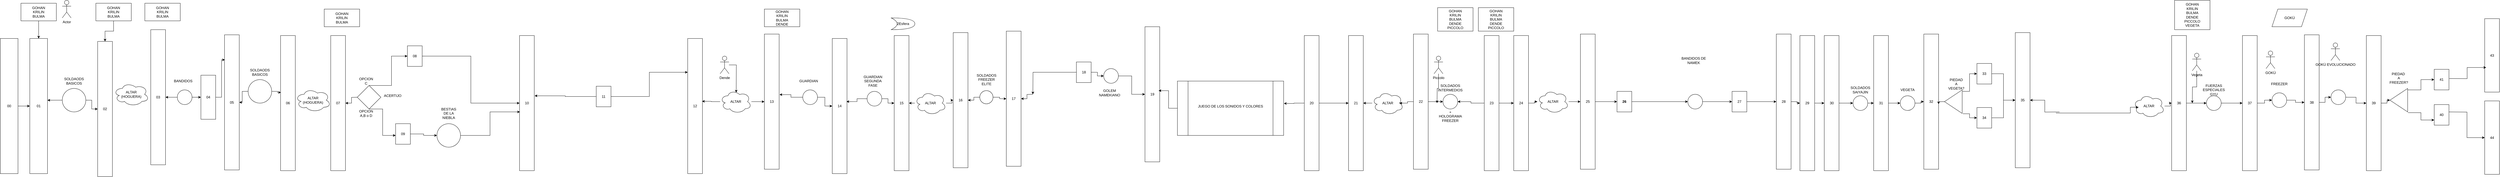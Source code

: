 <mxfile version="27.0.9">
  <diagram name="Página-1" id="v7uTeOr8I_lq8m4iilkw">
    <mxGraphModel dx="2135" dy="1971" grid="1" gridSize="10" guides="1" tooltips="1" connect="1" arrows="1" fold="1" page="1" pageScale="1" pageWidth="827" pageHeight="1169" math="0" shadow="0">
      <root>
        <mxCell id="0" />
        <mxCell id="1" parent="0" />
        <mxCell id="aoiIvWKllZCUMls8HDCo-1" value="01" style="rounded=0;whiteSpace=wrap;html=1;" parent="1" vertex="1">
          <mxGeometry x="70" y="60" width="60" height="460" as="geometry" />
        </mxCell>
        <mxCell id="aoiIvWKllZCUMls8HDCo-3" value="02" style="rounded=0;whiteSpace=wrap;html=1;" parent="1" vertex="1">
          <mxGeometry x="300" y="70" width="50" height="460" as="geometry" />
        </mxCell>
        <mxCell id="aoiIvWKllZCUMls8HDCo-5" style="edgeStyle=orthogonalEdgeStyle;rounded=0;orthogonalLoop=1;jettySize=auto;html=1;entryX=0.5;entryY=0;entryDx=0;entryDy=0;" parent="1" source="aoiIvWKllZCUMls8HDCo-4" target="aoiIvWKllZCUMls8HDCo-1" edge="1">
          <mxGeometry relative="1" as="geometry" />
        </mxCell>
        <mxCell id="aoiIvWKllZCUMls8HDCo-4" value="GOHAN&lt;br&gt;KRILIN&lt;div&gt;BULMA&lt;/div&gt;" style="rounded=0;whiteSpace=wrap;html=1;" parent="1" vertex="1">
          <mxGeometry x="40" y="-60" width="120" height="60" as="geometry" />
        </mxCell>
        <mxCell id="aoiIvWKllZCUMls8HDCo-7" style="edgeStyle=orthogonalEdgeStyle;rounded=0;orthogonalLoop=1;jettySize=auto;html=1;" parent="1" source="aoiIvWKllZCUMls8HDCo-6" target="aoiIvWKllZCUMls8HDCo-3" edge="1">
          <mxGeometry relative="1" as="geometry" />
        </mxCell>
        <mxCell id="aoiIvWKllZCUMls8HDCo-6" value="GOHAN&lt;br&gt;KRILIN&lt;div&gt;BULMA&lt;/div&gt;" style="rounded=0;whiteSpace=wrap;html=1;" parent="1" vertex="1">
          <mxGeometry x="294" y="-60" width="120" height="60" as="geometry" />
        </mxCell>
        <mxCell id="aoiIvWKllZCUMls8HDCo-13" style="edgeStyle=orthogonalEdgeStyle;rounded=0;orthogonalLoop=1;jettySize=auto;html=1;entryX=0;entryY=0.5;entryDx=0;entryDy=0;" parent="1" source="aoiIvWKllZCUMls8HDCo-11" target="aoiIvWKllZCUMls8HDCo-3" edge="1">
          <mxGeometry relative="1" as="geometry" />
        </mxCell>
        <mxCell id="aoiIvWKllZCUMls8HDCo-11" value="" style="ellipse;whiteSpace=wrap;html=1;aspect=fixed;" parent="1" vertex="1">
          <mxGeometry x="180" y="230" width="80" height="80" as="geometry" />
        </mxCell>
        <mxCell id="aoiIvWKllZCUMls8HDCo-14" style="edgeStyle=orthogonalEdgeStyle;rounded=0;orthogonalLoop=1;jettySize=auto;html=1;entryX=1;entryY=0.457;entryDx=0;entryDy=0;entryPerimeter=0;" parent="1" source="aoiIvWKllZCUMls8HDCo-11" target="aoiIvWKllZCUMls8HDCo-1" edge="1">
          <mxGeometry relative="1" as="geometry" />
        </mxCell>
        <mxCell id="aoiIvWKllZCUMls8HDCo-18" value="ALTAR&lt;br&gt;(HOGUERA)" style="ellipse;shape=cloud;whiteSpace=wrap;html=1;" parent="1" vertex="1">
          <mxGeometry x="354" y="210" width="120" height="80" as="geometry" />
        </mxCell>
        <mxCell id="aoiIvWKllZCUMls8HDCo-20" value="03" style="rounded=0;whiteSpace=wrap;html=1;" parent="1" vertex="1">
          <mxGeometry x="480" y="30" width="50" height="460" as="geometry" />
        </mxCell>
        <mxCell id="aoiIvWKllZCUMls8HDCo-23" value="GOHAN&lt;br&gt;KRILIN&lt;div&gt;BULMA&lt;/div&gt;" style="rounded=0;whiteSpace=wrap;html=1;" parent="1" vertex="1">
          <mxGeometry x="460" y="-60" width="120" height="60" as="geometry" />
        </mxCell>
        <mxCell id="jvADGa9I1Nxa1BJmUf2R-1" value="" style="edgeStyle=orthogonalEdgeStyle;rounded=0;orthogonalLoop=1;jettySize=auto;html=1;" parent="1" source="aoiIvWKllZCUMls8HDCo-24" target="aoiIvWKllZCUMls8HDCo-92" edge="1">
          <mxGeometry relative="1" as="geometry" />
        </mxCell>
        <mxCell id="jvADGa9I1Nxa1BJmUf2R-2" value="" style="edgeStyle=orthogonalEdgeStyle;rounded=0;orthogonalLoop=1;jettySize=auto;html=1;" parent="1" source="aoiIvWKllZCUMls8HDCo-24" target="aoiIvWKllZCUMls8HDCo-20" edge="1">
          <mxGeometry relative="1" as="geometry" />
        </mxCell>
        <mxCell id="aoiIvWKllZCUMls8HDCo-24" value="" style="ellipse;whiteSpace=wrap;html=1;aspect=fixed;" parent="1" vertex="1">
          <mxGeometry x="570" y="235" width="50" height="50" as="geometry" />
        </mxCell>
        <mxCell id="aoiIvWKllZCUMls8HDCo-27" value="05" style="rounded=0;whiteSpace=wrap;html=1;" parent="1" vertex="1">
          <mxGeometry x="730" y="47.5" width="50" height="460" as="geometry" />
        </mxCell>
        <mxCell id="aoiIvWKllZCUMls8HDCo-31" value="Actor" style="shape=umlActor;verticalLabelPosition=bottom;verticalAlign=top;html=1;outlineConnect=0;" parent="1" vertex="1">
          <mxGeometry x="180" y="-70" width="30" height="60" as="geometry" />
        </mxCell>
        <mxCell id="aoiIvWKllZCUMls8HDCo-37" style="edgeStyle=orthogonalEdgeStyle;rounded=0;orthogonalLoop=1;jettySize=auto;html=1;" parent="1" source="aoiIvWKllZCUMls8HDCo-36" target="aoiIvWKllZCUMls8HDCo-27" edge="1">
          <mxGeometry relative="1" as="geometry" />
        </mxCell>
        <mxCell id="aoiIvWKllZCUMls8HDCo-36" value="" style="ellipse;whiteSpace=wrap;html=1;aspect=fixed;" parent="1" vertex="1">
          <mxGeometry x="810" y="200" width="80" height="80" as="geometry" />
        </mxCell>
        <mxCell id="aoiIvWKllZCUMls8HDCo-38" value="SOLDAODS&lt;div&gt;BASICOS&lt;/div&gt;" style="text;html=1;align=center;verticalAlign=middle;whiteSpace=wrap;rounded=0;" parent="1" vertex="1">
          <mxGeometry x="190" y="190" width="60" height="30" as="geometry" />
        </mxCell>
        <mxCell id="aoiIvWKllZCUMls8HDCo-39" value="SOLDAODS&lt;div&gt;BASICOS&lt;/div&gt;" style="text;html=1;align=center;verticalAlign=middle;whiteSpace=wrap;rounded=0;" parent="1" vertex="1">
          <mxGeometry x="820" y="160" width="60" height="30" as="geometry" />
        </mxCell>
        <mxCell id="aoiIvWKllZCUMls8HDCo-41" value="06" style="rounded=0;whiteSpace=wrap;html=1;" parent="1" vertex="1">
          <mxGeometry x="920" y="50" width="50" height="460" as="geometry" />
        </mxCell>
        <mxCell id="aoiIvWKllZCUMls8HDCo-42" value="ALTAR&lt;br&gt;(HOGUERA)" style="ellipse;shape=cloud;whiteSpace=wrap;html=1;" parent="1" vertex="1">
          <mxGeometry x="970" y="230" width="120" height="80" as="geometry" />
        </mxCell>
        <mxCell id="aoiIvWKllZCUMls8HDCo-43" value="07" style="rounded=0;whiteSpace=wrap;html=1;" parent="1" vertex="1">
          <mxGeometry x="1090" y="50" width="50" height="460" as="geometry" />
        </mxCell>
        <mxCell id="aoiIvWKllZCUMls8HDCo-47" style="edgeStyle=orthogonalEdgeStyle;rounded=0;orthogonalLoop=1;jettySize=auto;html=1;" parent="1" target="aoiIvWKllZCUMls8HDCo-43" edge="1">
          <mxGeometry relative="1" as="geometry">
            <mxPoint x="1181" y="260" as="sourcePoint" />
          </mxGeometry>
        </mxCell>
        <mxCell id="aoiIvWKllZCUMls8HDCo-101" style="edgeStyle=orthogonalEdgeStyle;rounded=0;orthogonalLoop=1;jettySize=auto;html=1;exitX=0.5;exitY=1;exitDx=0;exitDy=0;" parent="1" source="aoiIvWKllZCUMls8HDCo-109" target="aoiIvWKllZCUMls8HDCo-105" edge="1">
          <mxGeometry relative="1" as="geometry">
            <mxPoint x="1241" y="300.4" as="sourcePoint" />
            <mxPoint x="1290" y="390" as="targetPoint" />
            <Array as="points">
              <mxPoint x="1266" y="300" />
              <mxPoint x="1266" y="390" />
            </Array>
          </mxGeometry>
        </mxCell>
        <mxCell id="aoiIvWKllZCUMls8HDCo-102" style="edgeStyle=orthogonalEdgeStyle;rounded=0;orthogonalLoop=1;jettySize=auto;html=1;entryX=0;entryY=0.5;entryDx=0;entryDy=0;exitX=0.5;exitY=0;exitDx=0;exitDy=0;" parent="1" source="aoiIvWKllZCUMls8HDCo-109" target="aoiIvWKllZCUMls8HDCo-98" edge="1">
          <mxGeometry relative="1" as="geometry">
            <mxPoint x="1230" y="140.0" as="targetPoint" />
            <mxPoint x="1239.56" y="220.4" as="sourcePoint" />
            <Array as="points">
              <mxPoint x="1296" y="220" />
              <mxPoint x="1296" y="120" />
            </Array>
          </mxGeometry>
        </mxCell>
        <mxCell id="aoiIvWKllZCUMls8HDCo-48" value="10" style="rounded=0;whiteSpace=wrap;html=1;" parent="1" vertex="1">
          <mxGeometry x="1730" y="50" width="50" height="460" as="geometry" />
        </mxCell>
        <mxCell id="aoiIvWKllZCUMls8HDCo-55" value="GOHAN&lt;br&gt;KRILIN&lt;div&gt;BULMA&lt;/div&gt;" style="rounded=0;whiteSpace=wrap;html=1;" parent="1" vertex="1">
          <mxGeometry x="1068" y="-40" width="120" height="60" as="geometry" />
        </mxCell>
        <mxCell id="aoiIvWKllZCUMls8HDCo-68" value="Dende" style="shape=umlActor;verticalLabelPosition=bottom;verticalAlign=top;html=1;outlineConnect=0;direction=east;rotation=0;" parent="1" vertex="1">
          <mxGeometry x="2410" y="120" width="30" height="60" as="geometry" />
        </mxCell>
        <mxCell id="aoiIvWKllZCUMls8HDCo-69" value="13" style="rounded=0;whiteSpace=wrap;html=1;" parent="1" vertex="1">
          <mxGeometry x="2560" y="45" width="50" height="460" as="geometry" />
        </mxCell>
        <mxCell id="aoiIvWKllZCUMls8HDCo-130" value="" style="edgeStyle=orthogonalEdgeStyle;rounded=0;orthogonalLoop=1;jettySize=auto;html=1;" parent="1" source="aoiIvWKllZCUMls8HDCo-70" target="aoiIvWKllZCUMls8HDCo-69" edge="1">
          <mxGeometry relative="1" as="geometry" />
        </mxCell>
        <mxCell id="aoiIvWKllZCUMls8HDCo-70" value="ALTAR" style="ellipse;shape=cloud;whiteSpace=wrap;html=1;" parent="1" vertex="1">
          <mxGeometry x="2410" y="235" width="106" height="80" as="geometry" />
        </mxCell>
        <mxCell id="aoiIvWKllZCUMls8HDCo-73" style="edgeStyle=orthogonalEdgeStyle;rounded=0;orthogonalLoop=1;jettySize=auto;html=1;entryX=0.4;entryY=0.1;entryDx=0;entryDy=0;entryPerimeter=0;" parent="1" source="aoiIvWKllZCUMls8HDCo-68" edge="1">
          <mxGeometry relative="1" as="geometry">
            <mxPoint x="2464.4" y="244" as="targetPoint" />
          </mxGeometry>
        </mxCell>
        <mxCell id="aoiIvWKllZCUMls8HDCo-74" value="14" style="rounded=0;whiteSpace=wrap;html=1;" parent="1" vertex="1">
          <mxGeometry x="2790" y="60" width="50" height="460" as="geometry" />
        </mxCell>
        <mxCell id="aoiIvWKllZCUMls8HDCo-81" style="edgeStyle=orthogonalEdgeStyle;rounded=0;orthogonalLoop=1;jettySize=auto;html=1;" parent="1" source="aoiIvWKllZCUMls8HDCo-75" target="aoiIvWKllZCUMls8HDCo-74" edge="1">
          <mxGeometry relative="1" as="geometry" />
        </mxCell>
        <mxCell id="aoiIvWKllZCUMls8HDCo-75" value="" style="ellipse;whiteSpace=wrap;html=1;aspect=fixed;" parent="1" vertex="1">
          <mxGeometry x="2690" y="235" width="50" height="50" as="geometry" />
        </mxCell>
        <mxCell id="aoiIvWKllZCUMls8HDCo-76" value="GUARDIAN" style="text;html=1;align=center;verticalAlign=middle;whiteSpace=wrap;rounded=0;" parent="1" vertex="1">
          <mxGeometry x="2680" y="190" width="60" height="30" as="geometry" />
        </mxCell>
        <mxCell id="aoiIvWKllZCUMls8HDCo-85" style="edgeStyle=orthogonalEdgeStyle;rounded=0;orthogonalLoop=1;jettySize=auto;html=1;" parent="1" source="aoiIvWKllZCUMls8HDCo-78" target="aoiIvWKllZCUMls8HDCo-83" edge="1">
          <mxGeometry relative="1" as="geometry" />
        </mxCell>
        <mxCell id="aoiIvWKllZCUMls8HDCo-78" value="" style="ellipse;whiteSpace=wrap;html=1;aspect=fixed;" parent="1" vertex="1">
          <mxGeometry x="2908" y="240" width="50" height="50" as="geometry" />
        </mxCell>
        <mxCell id="aoiIvWKllZCUMls8HDCo-79" value="GUARDIAN&lt;br&gt;SEGUNDA FASE" style="text;html=1;align=center;verticalAlign=middle;whiteSpace=wrap;rounded=0;" parent="1" vertex="1">
          <mxGeometry x="2898" y="190" width="60" height="30" as="geometry" />
        </mxCell>
        <mxCell id="aoiIvWKllZCUMls8HDCo-80" style="edgeStyle=orthogonalEdgeStyle;rounded=0;orthogonalLoop=1;jettySize=auto;html=1;entryX=1.026;entryY=0.448;entryDx=0;entryDy=0;entryPerimeter=0;" parent="1" source="aoiIvWKllZCUMls8HDCo-75" target="aoiIvWKllZCUMls8HDCo-69" edge="1">
          <mxGeometry relative="1" as="geometry" />
        </mxCell>
        <mxCell id="aoiIvWKllZCUMls8HDCo-83" value="15" style="rounded=0;whiteSpace=wrap;html=1;" parent="1" vertex="1">
          <mxGeometry x="3000" y="50" width="50" height="460" as="geometry" />
        </mxCell>
        <mxCell id="aoiIvWKllZCUMls8HDCo-86" style="edgeStyle=orthogonalEdgeStyle;rounded=0;orthogonalLoop=1;jettySize=auto;html=1;entryX=0.965;entryY=0.467;entryDx=0;entryDy=0;entryPerimeter=0;" parent="1" source="aoiIvWKllZCUMls8HDCo-78" target="aoiIvWKllZCUMls8HDCo-74" edge="1">
          <mxGeometry relative="1" as="geometry" />
        </mxCell>
        <mxCell id="aoiIvWKllZCUMls8HDCo-87" value="GOHAN&lt;br&gt;KRILIN&lt;div&gt;BULMA&lt;br&gt;DENDE&lt;/div&gt;" style="rounded=0;whiteSpace=wrap;html=1;" parent="1" vertex="1">
          <mxGeometry x="2560" y="-40" width="120" height="60" as="geometry" />
        </mxCell>
        <mxCell id="aoiIvWKllZCUMls8HDCo-89" value="2Esfera" style="shape=xor;whiteSpace=wrap;html=1;" parent="1" vertex="1">
          <mxGeometry x="2990" y="-10" width="80" height="40" as="geometry" />
        </mxCell>
        <mxCell id="aoiIvWKllZCUMls8HDCo-90" value="16" style="rounded=0;whiteSpace=wrap;html=1;" parent="1" vertex="1">
          <mxGeometry x="3200" y="40" width="50" height="460" as="geometry" />
        </mxCell>
        <mxCell id="aoiIvWKllZCUMls8HDCo-172" value="" style="edgeStyle=orthogonalEdgeStyle;rounded=0;orthogonalLoop=1;jettySize=auto;html=1;" parent="1" source="aoiIvWKllZCUMls8HDCo-91" target="aoiIvWKllZCUMls8HDCo-1" edge="1">
          <mxGeometry relative="1" as="geometry" />
        </mxCell>
        <mxCell id="aoiIvWKllZCUMls8HDCo-91" value="00" style="rounded=0;whiteSpace=wrap;html=1;" parent="1" vertex="1">
          <mxGeometry x="-30" y="60" width="60" height="460" as="geometry" />
        </mxCell>
        <mxCell id="aoiIvWKllZCUMls8HDCo-92" value="04" style="rounded=0;whiteSpace=wrap;html=1;" parent="1" vertex="1">
          <mxGeometry x="650" y="185" width="50" height="150" as="geometry" />
        </mxCell>
        <mxCell id="aoiIvWKllZCUMls8HDCo-94" value="BANDIDOS" style="text;html=1;align=center;verticalAlign=middle;whiteSpace=wrap;rounded=0;" parent="1" vertex="1">
          <mxGeometry x="560" y="190" width="60" height="30" as="geometry" />
        </mxCell>
        <mxCell id="aoiIvWKllZCUMls8HDCo-95" style="edgeStyle=orthogonalEdgeStyle;rounded=0;orthogonalLoop=1;jettySize=auto;html=1;entryX=0.025;entryY=0.185;entryDx=0;entryDy=0;entryPerimeter=0;" parent="1" source="aoiIvWKllZCUMls8HDCo-92" target="aoiIvWKllZCUMls8HDCo-27" edge="1">
          <mxGeometry relative="1" as="geometry" />
        </mxCell>
        <mxCell id="aoiIvWKllZCUMls8HDCo-96" style="edgeStyle=orthogonalEdgeStyle;rounded=0;orthogonalLoop=1;jettySize=auto;html=1;entryX=0.025;entryY=0.421;entryDx=0;entryDy=0;entryPerimeter=0;" parent="1" source="aoiIvWKllZCUMls8HDCo-36" target="aoiIvWKllZCUMls8HDCo-41" edge="1">
          <mxGeometry relative="1" as="geometry" />
        </mxCell>
        <mxCell id="aoiIvWKllZCUMls8HDCo-103" style="edgeStyle=orthogonalEdgeStyle;rounded=0;orthogonalLoop=1;jettySize=auto;html=1;" parent="1" source="aoiIvWKllZCUMls8HDCo-98" target="aoiIvWKllZCUMls8HDCo-48" edge="1">
          <mxGeometry relative="1" as="geometry" />
        </mxCell>
        <mxCell id="aoiIvWKllZCUMls8HDCo-98" value="08" style="rounded=0;whiteSpace=wrap;html=1;" parent="1" vertex="1">
          <mxGeometry x="1350" y="85" width="50" height="70" as="geometry" />
        </mxCell>
        <mxCell id="aoiIvWKllZCUMls8HDCo-104" value="" style="ellipse;whiteSpace=wrap;html=1;aspect=fixed;" parent="1" vertex="1">
          <mxGeometry x="1450" y="350" width="80" height="80" as="geometry" />
        </mxCell>
        <mxCell id="aoiIvWKllZCUMls8HDCo-106" style="edgeStyle=orthogonalEdgeStyle;rounded=0;orthogonalLoop=1;jettySize=auto;html=1;" parent="1" source="aoiIvWKllZCUMls8HDCo-105" target="aoiIvWKllZCUMls8HDCo-104" edge="1">
          <mxGeometry relative="1" as="geometry" />
        </mxCell>
        <mxCell id="aoiIvWKllZCUMls8HDCo-105" value="09" style="rounded=0;whiteSpace=wrap;html=1;" parent="1" vertex="1">
          <mxGeometry x="1310" y="350" width="50" height="70" as="geometry" />
        </mxCell>
        <mxCell id="aoiIvWKllZCUMls8HDCo-107" style="edgeStyle=orthogonalEdgeStyle;rounded=0;orthogonalLoop=1;jettySize=auto;html=1;entryX=0.025;entryY=0.565;entryDx=0;entryDy=0;entryPerimeter=0;" parent="1" source="aoiIvWKllZCUMls8HDCo-104" target="aoiIvWKllZCUMls8HDCo-48" edge="1">
          <mxGeometry relative="1" as="geometry" />
        </mxCell>
        <mxCell id="aoiIvWKllZCUMls8HDCo-108" value="BESTIAS DE LA NIEBLA" style="text;html=1;align=center;verticalAlign=middle;whiteSpace=wrap;rounded=0;" parent="1" vertex="1">
          <mxGeometry x="1460" y="300" width="60" height="30" as="geometry" />
        </mxCell>
        <mxCell id="aoiIvWKllZCUMls8HDCo-109" value="" style="rhombus;whiteSpace=wrap;html=1;" parent="1" vertex="1">
          <mxGeometry x="1180" y="220" width="80" height="80" as="geometry" />
        </mxCell>
        <mxCell id="aoiIvWKllZCUMls8HDCo-110" value="OPCION C" style="text;html=1;align=center;verticalAlign=middle;whiteSpace=wrap;rounded=0;" parent="1" vertex="1">
          <mxGeometry x="1180" y="190" width="60" height="30" as="geometry" />
        </mxCell>
        <mxCell id="aoiIvWKllZCUMls8HDCo-111" value="OPCION A,B o D" style="text;html=1;align=center;verticalAlign=middle;whiteSpace=wrap;rounded=0;" parent="1" vertex="1">
          <mxGeometry x="1180" y="300" width="60" height="30" as="geometry" />
        </mxCell>
        <mxCell id="aoiIvWKllZCUMls8HDCo-114" style="edgeStyle=orthogonalEdgeStyle;rounded=0;orthogonalLoop=1;jettySize=auto;html=1;entryX=1.025;entryY=0.446;entryDx=0;entryDy=0;entryPerimeter=0;exitX=0;exitY=0.5;exitDx=0;exitDy=0;" parent="1" source="aoiIvWKllZCUMls8HDCo-118" target="aoiIvWKllZCUMls8HDCo-48" edge="1">
          <mxGeometry relative="1" as="geometry">
            <mxPoint x="1870" y="255" as="sourcePoint" />
          </mxGeometry>
        </mxCell>
        <mxCell id="aoiIvWKllZCUMls8HDCo-117" value="12" style="rounded=0;whiteSpace=wrap;html=1;" parent="1" vertex="1">
          <mxGeometry x="2300" y="60" width="50" height="460" as="geometry" />
        </mxCell>
        <mxCell id="aoiIvWKllZCUMls8HDCo-122" style="edgeStyle=orthogonalEdgeStyle;rounded=0;orthogonalLoop=1;jettySize=auto;html=1;entryX=0;entryY=0.25;entryDx=0;entryDy=0;" parent="1" source="aoiIvWKllZCUMls8HDCo-118" target="aoiIvWKllZCUMls8HDCo-117" edge="1">
          <mxGeometry relative="1" as="geometry" />
        </mxCell>
        <mxCell id="aoiIvWKllZCUMls8HDCo-118" value="11" style="rounded=0;whiteSpace=wrap;html=1;" parent="1" vertex="1">
          <mxGeometry x="1990" y="222.5" width="50" height="70" as="geometry" />
        </mxCell>
        <mxCell id="aoiIvWKllZCUMls8HDCo-128" style="edgeStyle=orthogonalEdgeStyle;rounded=0;orthogonalLoop=1;jettySize=auto;html=1;entryX=0.975;entryY=0.465;entryDx=0;entryDy=0;entryPerimeter=0;" parent="1" source="aoiIvWKllZCUMls8HDCo-70" target="aoiIvWKllZCUMls8HDCo-117" edge="1">
          <mxGeometry relative="1" as="geometry" />
        </mxCell>
        <mxCell id="aoiIvWKllZCUMls8HDCo-136" value="" style="edgeStyle=orthogonalEdgeStyle;rounded=0;orthogonalLoop=1;jettySize=auto;html=1;" parent="1" source="aoiIvWKllZCUMls8HDCo-135" target="aoiIvWKllZCUMls8HDCo-83" edge="1">
          <mxGeometry relative="1" as="geometry" />
        </mxCell>
        <mxCell id="aoiIvWKllZCUMls8HDCo-137" value="" style="edgeStyle=orthogonalEdgeStyle;rounded=0;orthogonalLoop=1;jettySize=auto;html=1;" parent="1" source="aoiIvWKllZCUMls8HDCo-135" target="aoiIvWKllZCUMls8HDCo-90" edge="1">
          <mxGeometry relative="1" as="geometry" />
        </mxCell>
        <mxCell id="aoiIvWKllZCUMls8HDCo-135" value="ALTAR" style="ellipse;shape=cloud;whiteSpace=wrap;html=1;" parent="1" vertex="1">
          <mxGeometry x="3070" y="240" width="106" height="80" as="geometry" />
        </mxCell>
        <mxCell id="aoiIvWKllZCUMls8HDCo-138" value="17" style="rounded=0;whiteSpace=wrap;html=1;" parent="1" vertex="1">
          <mxGeometry x="3380" y="35" width="50" height="460" as="geometry" />
        </mxCell>
        <mxCell id="aoiIvWKllZCUMls8HDCo-141" style="edgeStyle=orthogonalEdgeStyle;rounded=0;orthogonalLoop=1;jettySize=auto;html=1;entryX=1;entryY=0.5;entryDx=0;entryDy=0;" parent="1" source="aoiIvWKllZCUMls8HDCo-139" target="aoiIvWKllZCUMls8HDCo-90" edge="1">
          <mxGeometry relative="1" as="geometry" />
        </mxCell>
        <mxCell id="aoiIvWKllZCUMls8HDCo-142" style="edgeStyle=orthogonalEdgeStyle;rounded=0;orthogonalLoop=1;jettySize=auto;html=1;entryX=0;entryY=0.5;entryDx=0;entryDy=0;" parent="1" source="aoiIvWKllZCUMls8HDCo-139" target="aoiIvWKllZCUMls8HDCo-138" edge="1">
          <mxGeometry relative="1" as="geometry" />
        </mxCell>
        <mxCell id="aoiIvWKllZCUMls8HDCo-139" value="" style="ellipse;whiteSpace=wrap;html=1;aspect=fixed;" parent="1" vertex="1">
          <mxGeometry x="3290" y="237.5" width="45" height="45" as="geometry" />
        </mxCell>
        <mxCell id="aoiIvWKllZCUMls8HDCo-143" value="SOLDADOS FREEZER ELITE" style="text;html=1;align=center;verticalAlign=middle;whiteSpace=wrap;rounded=0;" parent="1" vertex="1">
          <mxGeometry x="3282.5" y="185" width="60" height="30" as="geometry" />
        </mxCell>
        <mxCell id="aoiIvWKllZCUMls8HDCo-144" value="19" style="rounded=0;whiteSpace=wrap;html=1;" parent="1" vertex="1">
          <mxGeometry x="3850" y="20" width="50" height="460" as="geometry" />
        </mxCell>
        <mxCell id="aoiIvWKllZCUMls8HDCo-157" style="edgeStyle=orthogonalEdgeStyle;rounded=0;orthogonalLoop=1;jettySize=auto;html=1;entryX=1;entryY=0.5;entryDx=0;entryDy=0;" parent="1" target="aoiIvWKllZCUMls8HDCo-138" edge="1">
          <mxGeometry relative="1" as="geometry">
            <mxPoint x="3470" y="250" as="sourcePoint" />
          </mxGeometry>
        </mxCell>
        <mxCell id="aoiIvWKllZCUMls8HDCo-155" value="" style="edgeStyle=orthogonalEdgeStyle;rounded=0;orthogonalLoop=1;jettySize=auto;html=1;" parent="1" source="aoiIvWKllZCUMls8HDCo-148" target="aoiIvWKllZCUMls8HDCo-144" edge="1">
          <mxGeometry relative="1" as="geometry" />
        </mxCell>
        <mxCell id="aoiIvWKllZCUMls8HDCo-148" value="" style="ellipse;whiteSpace=wrap;html=1;aspect=fixed;" parent="1" vertex="1">
          <mxGeometry x="3710" y="162.5" width="50" height="50" as="geometry" />
        </mxCell>
        <mxCell id="aoiIvWKllZCUMls8HDCo-149" value="GOLEM NAMEKIANO" style="text;html=1;align=center;verticalAlign=middle;whiteSpace=wrap;rounded=0;" parent="1" vertex="1">
          <mxGeometry x="3700" y="230" width="60" height="30" as="geometry" />
        </mxCell>
        <mxCell id="aoiIvWKllZCUMls8HDCo-152" style="edgeStyle=orthogonalEdgeStyle;rounded=0;orthogonalLoop=1;jettySize=auto;html=1;" parent="1" source="aoiIvWKllZCUMls8HDCo-153" target="aoiIvWKllZCUMls8HDCo-148" edge="1">
          <mxGeometry relative="1" as="geometry" />
        </mxCell>
        <mxCell id="aoiIvWKllZCUMls8HDCo-153" value="18" style="rounded=0;whiteSpace=wrap;html=1;" parent="1" vertex="1">
          <mxGeometry x="3617.5" y="140" width="50" height="70" as="geometry" />
        </mxCell>
        <mxCell id="aoiIvWKllZCUMls8HDCo-154" style="edgeStyle=orthogonalEdgeStyle;rounded=0;orthogonalLoop=1;jettySize=auto;html=1;" parent="1" source="aoiIvWKllZCUMls8HDCo-153" edge="1">
          <mxGeometry relative="1" as="geometry">
            <mxPoint x="3470" y="250" as="targetPoint" />
          </mxGeometry>
        </mxCell>
        <mxCell id="aoiIvWKllZCUMls8HDCo-158" value="JUEGO DE LOS SONIDOS Y COLORES&lt;div&gt;&lt;br&gt;&lt;/div&gt;" style="shape=process;whiteSpace=wrap;html=1;backgroundOutline=1;" parent="1" vertex="1">
          <mxGeometry x="3960" y="205" width="360" height="185" as="geometry" />
        </mxCell>
        <mxCell id="aoiIvWKllZCUMls8HDCo-159" style="edgeStyle=orthogonalEdgeStyle;rounded=0;orthogonalLoop=1;jettySize=auto;html=1;entryX=0.925;entryY=0.473;entryDx=0;entryDy=0;entryPerimeter=0;" parent="1" source="aoiIvWKllZCUMls8HDCo-158" target="aoiIvWKllZCUMls8HDCo-144" edge="1">
          <mxGeometry relative="1" as="geometry" />
        </mxCell>
        <mxCell id="aoiIvWKllZCUMls8HDCo-167" value="" style="edgeStyle=orthogonalEdgeStyle;rounded=0;orthogonalLoop=1;jettySize=auto;html=1;" parent="1" source="aoiIvWKllZCUMls8HDCo-160" target="aoiIvWKllZCUMls8HDCo-166" edge="1">
          <mxGeometry relative="1" as="geometry" />
        </mxCell>
        <mxCell id="aoiIvWKllZCUMls8HDCo-160" value="20" style="rounded=0;whiteSpace=wrap;html=1;" parent="1" vertex="1">
          <mxGeometry x="4390" y="50" width="50" height="460" as="geometry" />
        </mxCell>
        <mxCell id="aoiIvWKllZCUMls8HDCo-161" style="edgeStyle=orthogonalEdgeStyle;rounded=0;orthogonalLoop=1;jettySize=auto;html=1;entryX=1.003;entryY=0.412;entryDx=0;entryDy=0;entryPerimeter=0;" parent="1" source="aoiIvWKllZCUMls8HDCo-160" target="aoiIvWKllZCUMls8HDCo-158" edge="1">
          <mxGeometry relative="1" as="geometry" />
        </mxCell>
        <mxCell id="aoiIvWKllZCUMls8HDCo-166" value="21" style="rounded=0;whiteSpace=wrap;html=1;" parent="1" vertex="1">
          <mxGeometry x="4540" y="50" width="50" height="460" as="geometry" />
        </mxCell>
        <mxCell id="aoiIvWKllZCUMls8HDCo-169" value="" style="edgeStyle=orthogonalEdgeStyle;rounded=0;orthogonalLoop=1;jettySize=auto;html=1;" parent="1" source="aoiIvWKllZCUMls8HDCo-168" target="aoiIvWKllZCUMls8HDCo-166" edge="1">
          <mxGeometry relative="1" as="geometry" />
        </mxCell>
        <mxCell id="aoiIvWKllZCUMls8HDCo-168" value="ALTAR" style="ellipse;shape=cloud;whiteSpace=wrap;html=1;" parent="1" vertex="1">
          <mxGeometry x="4620" y="240" width="106" height="80" as="geometry" />
        </mxCell>
        <mxCell id="aoiIvWKllZCUMls8HDCo-174" value="" style="edgeStyle=orthogonalEdgeStyle;rounded=0;orthogonalLoop=1;jettySize=auto;html=1;" parent="1" source="aoiIvWKllZCUMls8HDCo-170" target="aoiIvWKllZCUMls8HDCo-173" edge="1">
          <mxGeometry relative="1" as="geometry" />
        </mxCell>
        <mxCell id="aoiIvWKllZCUMls8HDCo-170" value="22" style="rounded=0;whiteSpace=wrap;html=1;" parent="1" vertex="1">
          <mxGeometry x="4760" y="45" width="50" height="460" as="geometry" />
        </mxCell>
        <mxCell id="aoiIvWKllZCUMls8HDCo-171" style="edgeStyle=orthogonalEdgeStyle;rounded=0;orthogonalLoop=1;jettySize=auto;html=1;entryX=0.875;entryY=0.5;entryDx=0;entryDy=0;entryPerimeter=0;" parent="1" source="aoiIvWKllZCUMls8HDCo-170" target="aoiIvWKllZCUMls8HDCo-168" edge="1">
          <mxGeometry relative="1" as="geometry" />
        </mxCell>
        <mxCell id="aoiIvWKllZCUMls8HDCo-173" value="" style="ellipse;whiteSpace=wrap;html=1;aspect=fixed;" parent="1" vertex="1">
          <mxGeometry x="4860" y="250" width="50" height="50" as="geometry" />
        </mxCell>
        <mxCell id="aoiIvWKllZCUMls8HDCo-175" value="SOLDADOS INTERMEDIOS" style="text;html=1;align=center;verticalAlign=middle;whiteSpace=wrap;rounded=0;" parent="1" vertex="1">
          <mxGeometry x="4855" y="212.5" width="60" height="30" as="geometry" />
        </mxCell>
        <mxCell id="aoiIvWKllZCUMls8HDCo-177" style="edgeStyle=orthogonalEdgeStyle;rounded=0;orthogonalLoop=1;jettySize=auto;html=1;" parent="1" source="aoiIvWKllZCUMls8HDCo-176" edge="1">
          <mxGeometry relative="1" as="geometry">
            <mxPoint x="4840" y="280" as="targetPoint" />
          </mxGeometry>
        </mxCell>
        <mxCell id="aoiIvWKllZCUMls8HDCo-176" value="Piccolo" style="shape=umlActor;verticalLabelPosition=bottom;verticalAlign=top;html=1;outlineConnect=0;" parent="1" vertex="1">
          <mxGeometry x="4830" y="120" width="30" height="60" as="geometry" />
        </mxCell>
        <mxCell id="aoiIvWKllZCUMls8HDCo-179" value="GOHAN&lt;br&gt;KRILIN&lt;div&gt;BULMA&lt;br&gt;DENDE&lt;br&gt;PICCOLO&lt;/div&gt;" style="rounded=0;whiteSpace=wrap;html=1;" parent="1" vertex="1">
          <mxGeometry x="4842" y="-45" width="120" height="80" as="geometry" />
        </mxCell>
        <mxCell id="aoiIvWKllZCUMls8HDCo-180" value="+ HOLOGRAMA FREEZER" style="text;html=1;align=center;verticalAlign=middle;whiteSpace=wrap;rounded=0;" parent="1" vertex="1">
          <mxGeometry x="4855" y="310" width="60" height="30" as="geometry" />
        </mxCell>
        <mxCell id="aoiIvWKllZCUMls8HDCo-182" style="edgeStyle=orthogonalEdgeStyle;rounded=0;orthogonalLoop=1;jettySize=auto;html=1;entryX=1;entryY=0.5;entryDx=0;entryDy=0;" parent="1" source="aoiIvWKllZCUMls8HDCo-181" target="aoiIvWKllZCUMls8HDCo-173" edge="1">
          <mxGeometry relative="1" as="geometry" />
        </mxCell>
        <mxCell id="aoiIvWKllZCUMls8HDCo-189" value="" style="edgeStyle=orthogonalEdgeStyle;rounded=0;orthogonalLoop=1;jettySize=auto;html=1;" parent="1" source="aoiIvWKllZCUMls8HDCo-181" target="aoiIvWKllZCUMls8HDCo-184" edge="1">
          <mxGeometry relative="1" as="geometry" />
        </mxCell>
        <mxCell id="aoiIvWKllZCUMls8HDCo-181" value="23" style="rounded=0;whiteSpace=wrap;html=1;" parent="1" vertex="1">
          <mxGeometry x="5000" y="50" width="50" height="460" as="geometry" />
        </mxCell>
        <mxCell id="aoiIvWKllZCUMls8HDCo-183" value="GOHAN&lt;br&gt;KRILIN&lt;div&gt;BULMA&lt;br&gt;DENDE&lt;br&gt;PICCOLO&lt;/div&gt;" style="rounded=0;whiteSpace=wrap;html=1;" parent="1" vertex="1">
          <mxGeometry x="4980" y="-45" width="120" height="80" as="geometry" />
        </mxCell>
        <mxCell id="aoiIvWKllZCUMls8HDCo-192" value="" style="edgeStyle=orthogonalEdgeStyle;rounded=0;orthogonalLoop=1;jettySize=auto;html=1;" parent="1" source="aoiIvWKllZCUMls8HDCo-184" target="aoiIvWKllZCUMls8HDCo-190" edge="1">
          <mxGeometry relative="1" as="geometry" />
        </mxCell>
        <mxCell id="aoiIvWKllZCUMls8HDCo-184" value="24" style="rounded=0;whiteSpace=wrap;html=1;" parent="1" vertex="1">
          <mxGeometry x="5100" y="50" width="50" height="460" as="geometry" />
        </mxCell>
        <mxCell id="aoiIvWKllZCUMls8HDCo-194" value="" style="edgeStyle=orthogonalEdgeStyle;rounded=0;orthogonalLoop=1;jettySize=auto;html=1;" parent="1" source="aoiIvWKllZCUMls8HDCo-190" target="aoiIvWKllZCUMls8HDCo-193" edge="1">
          <mxGeometry relative="1" as="geometry" />
        </mxCell>
        <mxCell id="aoiIvWKllZCUMls8HDCo-190" value="ALTAR" style="ellipse;shape=cloud;whiteSpace=wrap;html=1;" parent="1" vertex="1">
          <mxGeometry x="5180" y="235" width="106" height="80" as="geometry" />
        </mxCell>
        <mxCell id="ppput0iVU3OVk3rFd403-1" style="edgeStyle=orthogonalEdgeStyle;rounded=0;orthogonalLoop=1;jettySize=auto;html=1;exitX=1;exitY=0.5;exitDx=0;exitDy=0;entryX=0;entryY=0.5;entryDx=0;entryDy=0;" edge="1" parent="1" source="aoiIvWKllZCUMls8HDCo-193" target="aoiIvWKllZCUMls8HDCo-211">
          <mxGeometry relative="1" as="geometry" />
        </mxCell>
        <mxCell id="aoiIvWKllZCUMls8HDCo-193" value="25" style="rounded=0;whiteSpace=wrap;html=1;" parent="1" vertex="1">
          <mxGeometry x="5326" y="45" width="50" height="460" as="geometry" />
        </mxCell>
        <mxCell id="aoiIvWKllZCUMls8HDCo-218" value="" style="edgeStyle=orthogonalEdgeStyle;rounded=0;orthogonalLoop=1;jettySize=auto;html=1;" parent="1" source="aoiIvWKllZCUMls8HDCo-205" target="aoiIvWKllZCUMls8HDCo-213" edge="1">
          <mxGeometry relative="1" as="geometry" />
        </mxCell>
        <mxCell id="aoiIvWKllZCUMls8HDCo-205" value="" style="ellipse;whiteSpace=wrap;html=1;aspect=fixed;" parent="1" vertex="1">
          <mxGeometry x="5690" y="250" width="50" height="50" as="geometry" />
        </mxCell>
        <mxCell id="aoiIvWKllZCUMls8HDCo-207" value="BANDIDOS DE NAMEK" style="text;html=1;align=center;verticalAlign=middle;whiteSpace=wrap;rounded=0;" parent="1" vertex="1">
          <mxGeometry x="5660" y="120" width="100" height="30" as="geometry" />
        </mxCell>
        <mxCell id="aoiIvWKllZCUMls8HDCo-221" value="" style="edgeStyle=orthogonalEdgeStyle;rounded=0;orthogonalLoop=1;jettySize=auto;html=1;" parent="1" source="aoiIvWKllZCUMls8HDCo-208" target="aoiIvWKllZCUMls8HDCo-220" edge="1">
          <mxGeometry relative="1" as="geometry" />
        </mxCell>
        <mxCell id="aoiIvWKllZCUMls8HDCo-208" value="28" style="rounded=0;whiteSpace=wrap;html=1;" parent="1" vertex="1">
          <mxGeometry x="5990" y="45" width="50" height="460" as="geometry" />
        </mxCell>
        <mxCell id="aoiIvWKllZCUMls8HDCo-217" value="" style="edgeStyle=orthogonalEdgeStyle;rounded=0;orthogonalLoop=1;jettySize=auto;html=1;" parent="1" source="aoiIvWKllZCUMls8HDCo-211" target="aoiIvWKllZCUMls8HDCo-205" edge="1">
          <mxGeometry relative="1" as="geometry" />
        </mxCell>
        <mxCell id="aoiIvWKllZCUMls8HDCo-211" value="26" style="rounded=0;whiteSpace=wrap;html=1;fontStyle=1" parent="1" vertex="1">
          <mxGeometry x="5450" y="240" width="50" height="70" as="geometry" />
        </mxCell>
        <mxCell id="aoiIvWKllZCUMls8HDCo-219" style="edgeStyle=orthogonalEdgeStyle;rounded=0;orthogonalLoop=1;jettySize=auto;html=1;" parent="1" source="aoiIvWKllZCUMls8HDCo-213" target="aoiIvWKllZCUMls8HDCo-208" edge="1">
          <mxGeometry relative="1" as="geometry" />
        </mxCell>
        <mxCell id="aoiIvWKllZCUMls8HDCo-213" value="27" style="rounded=0;whiteSpace=wrap;html=1;" parent="1" vertex="1">
          <mxGeometry x="5840" y="240" width="50" height="70" as="geometry" />
        </mxCell>
        <mxCell id="aoiIvWKllZCUMls8HDCo-225" value="" style="edgeStyle=orthogonalEdgeStyle;rounded=0;orthogonalLoop=1;jettySize=auto;html=1;" parent="1" source="aoiIvWKllZCUMls8HDCo-220" target="aoiIvWKllZCUMls8HDCo-223" edge="1">
          <mxGeometry relative="1" as="geometry" />
        </mxCell>
        <mxCell id="aoiIvWKllZCUMls8HDCo-220" value="29" style="rounded=0;whiteSpace=wrap;html=1;" parent="1" vertex="1">
          <mxGeometry x="6070" y="50" width="50" height="460" as="geometry" />
        </mxCell>
        <mxCell id="aoiIvWKllZCUMls8HDCo-227" value="" style="edgeStyle=orthogonalEdgeStyle;rounded=0;orthogonalLoop=1;jettySize=auto;html=1;" parent="1" source="aoiIvWKllZCUMls8HDCo-223" target="aoiIvWKllZCUMls8HDCo-226" edge="1">
          <mxGeometry relative="1" as="geometry" />
        </mxCell>
        <mxCell id="aoiIvWKllZCUMls8HDCo-223" value="30" style="rounded=0;whiteSpace=wrap;html=1;" parent="1" vertex="1">
          <mxGeometry x="6152.5" y="50" width="50" height="460" as="geometry" />
        </mxCell>
        <mxCell id="aoiIvWKllZCUMls8HDCo-230" value="" style="edgeStyle=orthogonalEdgeStyle;rounded=0;orthogonalLoop=1;jettySize=auto;html=1;" parent="1" source="aoiIvWKllZCUMls8HDCo-226" target="aoiIvWKllZCUMls8HDCo-229" edge="1">
          <mxGeometry relative="1" as="geometry" />
        </mxCell>
        <mxCell id="aoiIvWKllZCUMls8HDCo-226" value="" style="ellipse;whiteSpace=wrap;html=1;aspect=fixed;" parent="1" vertex="1">
          <mxGeometry x="6250" y="255" width="50" height="50" as="geometry" />
        </mxCell>
        <mxCell id="aoiIvWKllZCUMls8HDCo-228" value="SOLDADOS SAIYAJIN" style="text;html=1;align=center;verticalAlign=middle;whiteSpace=wrap;rounded=0;" parent="1" vertex="1">
          <mxGeometry x="6225" y="220" width="100" height="30" as="geometry" />
        </mxCell>
        <mxCell id="aoiIvWKllZCUMls8HDCo-232" value="" style="edgeStyle=orthogonalEdgeStyle;rounded=0;orthogonalLoop=1;jettySize=auto;html=1;" parent="1" source="aoiIvWKllZCUMls8HDCo-229" target="aoiIvWKllZCUMls8HDCo-231" edge="1">
          <mxGeometry relative="1" as="geometry" />
        </mxCell>
        <mxCell id="aoiIvWKllZCUMls8HDCo-229" value="31" style="rounded=0;whiteSpace=wrap;html=1;" parent="1" vertex="1">
          <mxGeometry x="6320" y="50" width="50" height="460" as="geometry" />
        </mxCell>
        <mxCell id="aoiIvWKllZCUMls8HDCo-235" value="" style="edgeStyle=orthogonalEdgeStyle;rounded=0;orthogonalLoop=1;jettySize=auto;html=1;" parent="1" source="aoiIvWKllZCUMls8HDCo-231" target="aoiIvWKllZCUMls8HDCo-234" edge="1">
          <mxGeometry relative="1" as="geometry" />
        </mxCell>
        <mxCell id="aoiIvWKllZCUMls8HDCo-231" value="" style="ellipse;whiteSpace=wrap;html=1;aspect=fixed;" parent="1" vertex="1">
          <mxGeometry x="6410" y="255" width="50" height="50" as="geometry" />
        </mxCell>
        <mxCell id="aoiIvWKllZCUMls8HDCo-233" value="VEGETA" style="text;html=1;align=center;verticalAlign=middle;whiteSpace=wrap;rounded=0;" parent="1" vertex="1">
          <mxGeometry x="6385" y="220" width="100" height="30" as="geometry" />
        </mxCell>
        <mxCell id="aoiIvWKllZCUMls8HDCo-234" value="32" style="rounded=0;whiteSpace=wrap;html=1;" parent="1" vertex="1">
          <mxGeometry x="6490" y="45" width="50" height="460" as="geometry" />
        </mxCell>
        <mxCell id="aoiIvWKllZCUMls8HDCo-245" value="" style="edgeStyle=orthogonalEdgeStyle;rounded=0;orthogonalLoop=1;jettySize=auto;html=1;" parent="1" source="aoiIvWKllZCUMls8HDCo-236" target="aoiIvWKllZCUMls8HDCo-238" edge="1">
          <mxGeometry relative="1" as="geometry" />
        </mxCell>
        <mxCell id="aoiIvWKllZCUMls8HDCo-236" value="33" style="rounded=0;whiteSpace=wrap;html=1;" parent="1" vertex="1">
          <mxGeometry x="6670" y="145" width="50" height="70" as="geometry" />
        </mxCell>
        <mxCell id="aoiIvWKllZCUMls8HDCo-243" value="" style="edgeStyle=orthogonalEdgeStyle;rounded=0;orthogonalLoop=1;jettySize=auto;html=1;" parent="1" source="aoiIvWKllZCUMls8HDCo-237" target="aoiIvWKllZCUMls8HDCo-238" edge="1">
          <mxGeometry relative="1" as="geometry" />
        </mxCell>
        <mxCell id="aoiIvWKllZCUMls8HDCo-237" value="34" style="rounded=0;whiteSpace=wrap;html=1;" parent="1" vertex="1">
          <mxGeometry x="6670" y="295" width="50" height="70" as="geometry" />
        </mxCell>
        <mxCell id="aoiIvWKllZCUMls8HDCo-238" value="35" style="rounded=0;whiteSpace=wrap;html=1;" parent="1" vertex="1">
          <mxGeometry x="6800" y="40" width="50" height="460" as="geometry" />
        </mxCell>
        <mxCell id="aoiIvWKllZCUMls8HDCo-241" style="edgeStyle=orthogonalEdgeStyle;rounded=0;orthogonalLoop=1;jettySize=auto;html=1;entryX=0;entryY=0.5;entryDx=0;entryDy=0;exitX=-0.021;exitY=0.938;exitDx=0;exitDy=0;exitPerimeter=0;" parent="1" source="aoiIvWKllZCUMls8HDCo-239" target="aoiIvWKllZCUMls8HDCo-236" edge="1">
          <mxGeometry relative="1" as="geometry" />
        </mxCell>
        <mxCell id="aoiIvWKllZCUMls8HDCo-242" style="edgeStyle=orthogonalEdgeStyle;rounded=0;orthogonalLoop=1;jettySize=auto;html=1;exitX=-0.042;exitY=-0.016;exitDx=0;exitDy=0;exitPerimeter=0;" parent="1" source="aoiIvWKllZCUMls8HDCo-239" target="aoiIvWKllZCUMls8HDCo-237" edge="1">
          <mxGeometry relative="1" as="geometry" />
        </mxCell>
        <mxCell id="aoiIvWKllZCUMls8HDCo-239" value="" style="triangle;whiteSpace=wrap;html=1;rotation=-180;" parent="1" vertex="1">
          <mxGeometry x="6560" y="235" width="60" height="80" as="geometry" />
        </mxCell>
        <mxCell id="aoiIvWKllZCUMls8HDCo-240" style="edgeStyle=orthogonalEdgeStyle;rounded=0;orthogonalLoop=1;jettySize=auto;html=1;entryX=1;entryY=0.519;entryDx=0;entryDy=0;entryPerimeter=0;" parent="1" source="aoiIvWKllZCUMls8HDCo-239" target="aoiIvWKllZCUMls8HDCo-234" edge="1">
          <mxGeometry relative="1" as="geometry" />
        </mxCell>
        <mxCell id="aoiIvWKllZCUMls8HDCo-256" value="" style="edgeStyle=orthogonalEdgeStyle;rounded=0;orthogonalLoop=1;jettySize=auto;html=1;" parent="1" target="aoiIvWKllZCUMls8HDCo-238" edge="1">
          <mxGeometry relative="1" as="geometry">
            <mxPoint x="6950" y="310" as="sourcePoint" />
          </mxGeometry>
        </mxCell>
        <mxCell id="aoiIvWKllZCUMls8HDCo-257" style="edgeStyle=orthogonalEdgeStyle;rounded=0;orthogonalLoop=1;jettySize=auto;html=1;exitX=0.042;exitY=0.047;exitDx=0;exitDy=0;exitPerimeter=0;entryX=0.16;entryY=0.55;entryDx=0;entryDy=0;entryPerimeter=0;" parent="1" target="aoiIvWKllZCUMls8HDCo-259" edge="1">
          <mxGeometry relative="1" as="geometry">
            <mxPoint x="7190" y="310" as="targetPoint" />
            <Array as="points">
              <mxPoint x="7190" y="314" />
              <mxPoint x="7190" y="294" />
            </Array>
            <mxPoint x="6937.48" y="313.74" as="sourcePoint" />
          </mxGeometry>
        </mxCell>
        <mxCell id="aoiIvWKllZCUMls8HDCo-261" value="" style="edgeStyle=orthogonalEdgeStyle;rounded=0;orthogonalLoop=1;jettySize=auto;html=1;" parent="1" source="aoiIvWKllZCUMls8HDCo-259" target="aoiIvWKllZCUMls8HDCo-260" edge="1">
          <mxGeometry relative="1" as="geometry" />
        </mxCell>
        <mxCell id="aoiIvWKllZCUMls8HDCo-259" value="ALTAR" style="ellipse;shape=cloud;whiteSpace=wrap;html=1;" parent="1" vertex="1">
          <mxGeometry x="7200" y="250" width="106" height="80" as="geometry" />
        </mxCell>
        <mxCell id="aoiIvWKllZCUMls8HDCo-264" value="" style="edgeStyle=orthogonalEdgeStyle;rounded=0;orthogonalLoop=1;jettySize=auto;html=1;" parent="1" source="aoiIvWKllZCUMls8HDCo-260" target="aoiIvWKllZCUMls8HDCo-262" edge="1">
          <mxGeometry relative="1" as="geometry" />
        </mxCell>
        <mxCell id="aoiIvWKllZCUMls8HDCo-260" value="36" style="rounded=0;whiteSpace=wrap;html=1;" parent="1" vertex="1">
          <mxGeometry x="7330" y="50" width="50" height="460" as="geometry" />
        </mxCell>
        <mxCell id="aoiIvWKllZCUMls8HDCo-270" style="edgeStyle=orthogonalEdgeStyle;rounded=0;orthogonalLoop=1;jettySize=auto;html=1;entryX=0;entryY=0.5;entryDx=0;entryDy=0;" parent="1" source="aoiIvWKllZCUMls8HDCo-262" target="aoiIvWKllZCUMls8HDCo-268" edge="1">
          <mxGeometry relative="1" as="geometry" />
        </mxCell>
        <mxCell id="aoiIvWKllZCUMls8HDCo-262" value="" style="ellipse;whiteSpace=wrap;html=1;aspect=fixed;" parent="1" vertex="1">
          <mxGeometry x="7448" y="255" width="50" height="50" as="geometry" />
        </mxCell>
        <mxCell id="aoiIvWKllZCUMls8HDCo-266" style="edgeStyle=orthogonalEdgeStyle;rounded=0;orthogonalLoop=1;jettySize=auto;html=1;" parent="1" source="aoiIvWKllZCUMls8HDCo-263" edge="1">
          <mxGeometry relative="1" as="geometry">
            <mxPoint x="7400" y="280" as="targetPoint" />
          </mxGeometry>
        </mxCell>
        <mxCell id="aoiIvWKllZCUMls8HDCo-263" value="Vegeta" style="shape=umlActor;verticalLabelPosition=bottom;verticalAlign=top;html=1;outlineConnect=0;" parent="1" vertex="1">
          <mxGeometry x="7400" y="110" width="30" height="60" as="geometry" />
        </mxCell>
        <mxCell id="aoiIvWKllZCUMls8HDCo-265" value="FUERZAS ESPECIALES GYU" style="text;html=1;align=center;verticalAlign=middle;whiteSpace=wrap;rounded=0;" parent="1" vertex="1">
          <mxGeometry x="7443" y="220" width="60" height="30" as="geometry" />
        </mxCell>
        <mxCell id="aoiIvWKllZCUMls8HDCo-267" value="GOHAN&lt;br&gt;KRILIN&lt;div&gt;BULMA&lt;br&gt;DENDE&lt;br&gt;PICCOLO&lt;br&gt;VEGETA&lt;/div&gt;" style="rounded=0;whiteSpace=wrap;html=1;" parent="1" vertex="1">
          <mxGeometry x="7340" y="-70" width="120" height="100" as="geometry" />
        </mxCell>
        <mxCell id="aoiIvWKllZCUMls8HDCo-276" value="" style="edgeStyle=orthogonalEdgeStyle;rounded=0;orthogonalLoop=1;jettySize=auto;html=1;" parent="1" source="aoiIvWKllZCUMls8HDCo-268" target="aoiIvWKllZCUMls8HDCo-274" edge="1">
          <mxGeometry relative="1" as="geometry" />
        </mxCell>
        <mxCell id="aoiIvWKllZCUMls8HDCo-268" value="37" style="rounded=0;whiteSpace=wrap;html=1;" parent="1" vertex="1">
          <mxGeometry x="7570" y="50" width="50" height="460" as="geometry" />
        </mxCell>
        <mxCell id="aoiIvWKllZCUMls8HDCo-271" value="GOKÚ" style="shape=umlActor;verticalLabelPosition=bottom;verticalAlign=top;html=1;outlineConnect=0;" parent="1" vertex="1">
          <mxGeometry x="7650" y="102.5" width="30" height="60" as="geometry" />
        </mxCell>
        <mxCell id="aoiIvWKllZCUMls8HDCo-272" value="GOKÚ" style="shape=parallelogram;perimeter=parallelogramPerimeter;whiteSpace=wrap;html=1;fixedSize=1;" parent="1" vertex="1">
          <mxGeometry x="7670" y="-40" width="120" height="60" as="geometry" />
        </mxCell>
        <mxCell id="aoiIvWKllZCUMls8HDCo-281" value="" style="edgeStyle=orthogonalEdgeStyle;rounded=0;orthogonalLoop=1;jettySize=auto;html=1;" parent="1" source="aoiIvWKllZCUMls8HDCo-273" target="aoiIvWKllZCUMls8HDCo-279" edge="1">
          <mxGeometry relative="1" as="geometry" />
        </mxCell>
        <mxCell id="aoiIvWKllZCUMls8HDCo-273" value="38" style="rounded=0;whiteSpace=wrap;html=1;" parent="1" vertex="1">
          <mxGeometry x="7780" y="47.5" width="50" height="460" as="geometry" />
        </mxCell>
        <mxCell id="aoiIvWKllZCUMls8HDCo-277" value="" style="edgeStyle=orthogonalEdgeStyle;rounded=0;orthogonalLoop=1;jettySize=auto;html=1;" parent="1" source="aoiIvWKllZCUMls8HDCo-274" target="aoiIvWKllZCUMls8HDCo-273" edge="1">
          <mxGeometry relative="1" as="geometry" />
        </mxCell>
        <mxCell id="aoiIvWKllZCUMls8HDCo-274" value="" style="ellipse;whiteSpace=wrap;html=1;aspect=fixed;" parent="1" vertex="1">
          <mxGeometry x="7670" y="245" width="50" height="50" as="geometry" />
        </mxCell>
        <mxCell id="aoiIvWKllZCUMls8HDCo-275" value="FREEZER" style="text;html=1;align=center;verticalAlign=middle;whiteSpace=wrap;rounded=0;" parent="1" vertex="1">
          <mxGeometry x="7645" y="200" width="100" height="30" as="geometry" />
        </mxCell>
        <mxCell id="aoiIvWKllZCUMls8HDCo-278" value="GOKÚ EVOLUCIONADO" style="shape=umlActor;verticalLabelPosition=bottom;verticalAlign=top;html=1;outlineConnect=0;" parent="1" vertex="1">
          <mxGeometry x="7870" y="75" width="30" height="60" as="geometry" />
        </mxCell>
        <mxCell id="aoiIvWKllZCUMls8HDCo-282" value="" style="edgeStyle=orthogonalEdgeStyle;rounded=0;orthogonalLoop=1;jettySize=auto;html=1;" parent="1" source="aoiIvWKllZCUMls8HDCo-279" target="aoiIvWKllZCUMls8HDCo-280" edge="1">
          <mxGeometry relative="1" as="geometry" />
        </mxCell>
        <mxCell id="aoiIvWKllZCUMls8HDCo-279" value="" style="ellipse;whiteSpace=wrap;html=1;aspect=fixed;" parent="1" vertex="1">
          <mxGeometry x="7870" y="235" width="50" height="50" as="geometry" />
        </mxCell>
        <mxCell id="aoiIvWKllZCUMls8HDCo-291" value="" style="edgeStyle=orthogonalEdgeStyle;rounded=0;orthogonalLoop=1;jettySize=auto;html=1;" parent="1" source="aoiIvWKllZCUMls8HDCo-280" target="aoiIvWKllZCUMls8HDCo-289" edge="1">
          <mxGeometry relative="1" as="geometry" />
        </mxCell>
        <mxCell id="aoiIvWKllZCUMls8HDCo-280" value="39" style="rounded=0;whiteSpace=wrap;html=1;" parent="1" vertex="1">
          <mxGeometry x="7990" y="50" width="50" height="460" as="geometry" />
        </mxCell>
        <mxCell id="aoiIvWKllZCUMls8HDCo-286" value="41" style="rounded=0;whiteSpace=wrap;html=1;" parent="1" vertex="1">
          <mxGeometry x="8220" y="165" width="50" height="70" as="geometry" />
        </mxCell>
        <mxCell id="aoiIvWKllZCUMls8HDCo-292" style="edgeStyle=orthogonalEdgeStyle;rounded=0;orthogonalLoop=1;jettySize=auto;html=1;exitX=0.063;exitY=0.938;exitDx=0;exitDy=0;exitPerimeter=0;" parent="1" source="aoiIvWKllZCUMls8HDCo-289" target="aoiIvWKllZCUMls8HDCo-286" edge="1">
          <mxGeometry relative="1" as="geometry" />
        </mxCell>
        <mxCell id="aoiIvWKllZCUMls8HDCo-296" style="edgeStyle=orthogonalEdgeStyle;rounded=0;orthogonalLoop=1;jettySize=auto;html=1;entryX=0;entryY=0.75;entryDx=0;entryDy=0;exitX=-0.021;exitY=-0.031;exitDx=0;exitDy=0;exitPerimeter=0;" parent="1" source="aoiIvWKllZCUMls8HDCo-289" target="aoiIvWKllZCUMls8HDCo-293" edge="1">
          <mxGeometry relative="1" as="geometry" />
        </mxCell>
        <mxCell id="aoiIvWKllZCUMls8HDCo-289" value="" style="triangle;whiteSpace=wrap;html=1;rotation=-180;" parent="1" vertex="1">
          <mxGeometry x="8070" y="230" width="60" height="80" as="geometry" />
        </mxCell>
        <mxCell id="aoiIvWKllZCUMls8HDCo-293" value="40" style="rounded=0;whiteSpace=wrap;html=1;" parent="1" vertex="1">
          <mxGeometry x="8220" y="285" width="50" height="70" as="geometry" />
        </mxCell>
        <mxCell id="aoiIvWKllZCUMls8HDCo-309" value="ACERTIJO" style="text;html=1;align=center;verticalAlign=middle;whiteSpace=wrap;rounded=0;" parent="1" vertex="1">
          <mxGeometry x="1270" y="240" width="60" height="30" as="geometry" />
        </mxCell>
        <mxCell id="aoiIvWKllZCUMls8HDCo-312" value="PIEDAD&lt;br&gt;A&lt;br&gt;VEGETA?" style="text;html=1;align=center;verticalAlign=middle;whiteSpace=wrap;rounded=0;" parent="1" vertex="1">
          <mxGeometry x="6570" y="200" width="60" height="30" as="geometry" />
        </mxCell>
        <mxCell id="aoiIvWKllZCUMls8HDCo-313" value="PIEDAD&amp;nbsp;&lt;br&gt;A&lt;br&gt;FREEZER?" style="text;html=1;align=center;verticalAlign=middle;whiteSpace=wrap;rounded=0;" parent="1" vertex="1">
          <mxGeometry x="8070" y="180" width="60" height="30" as="geometry" />
        </mxCell>
        <mxCell id="aoiIvWKllZCUMls8HDCo-318" value="43" style="rounded=0;whiteSpace=wrap;html=1;" parent="1" vertex="1">
          <mxGeometry x="8391.08" y="-7.5" width="50" height="250" as="geometry" />
        </mxCell>
        <mxCell id="aoiIvWKllZCUMls8HDCo-326" style="edgeStyle=orthogonalEdgeStyle;rounded=0;orthogonalLoop=1;jettySize=auto;html=1;exitX=0.997;exitY=0.865;exitDx=0;exitDy=0;exitPerimeter=0;" edge="1" parent="1" target="aoiIvWKllZCUMls8HDCo-323">
          <mxGeometry relative="1" as="geometry">
            <mxPoint x="8270" y="310.025" as="sourcePoint" />
          </mxGeometry>
        </mxCell>
        <mxCell id="aoiIvWKllZCUMls8HDCo-323" value="44" style="rounded=0;whiteSpace=wrap;html=1;" parent="1" vertex="1">
          <mxGeometry x="8391.08" y="272.5" width="50" height="250" as="geometry" />
        </mxCell>
        <mxCell id="aoiIvWKllZCUMls8HDCo-325" style="edgeStyle=orthogonalEdgeStyle;rounded=0;orthogonalLoop=1;jettySize=auto;html=1;entryX=0.1;entryY=0.665;entryDx=0;entryDy=0;entryPerimeter=0;exitX=1;exitY=0.25;exitDx=0;exitDy=0;" edge="1" parent="1" target="aoiIvWKllZCUMls8HDCo-318">
          <mxGeometry relative="1" as="geometry">
            <mxPoint x="8271.08" y="196.25" as="sourcePoint" />
          </mxGeometry>
        </mxCell>
      </root>
    </mxGraphModel>
  </diagram>
</mxfile>
